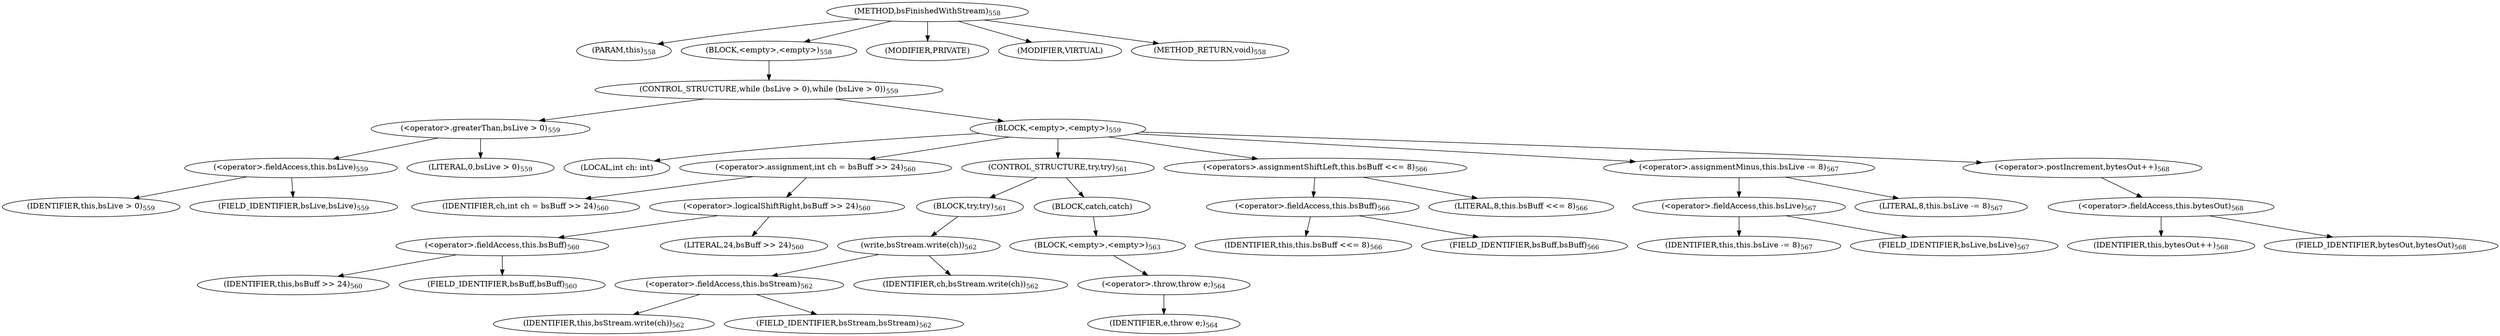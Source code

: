 digraph "bsFinishedWithStream" {  
"1649" [label = <(METHOD,bsFinishedWithStream)<SUB>558</SUB>> ]
"1650" [label = <(PARAM,this)<SUB>558</SUB>> ]
"1651" [label = <(BLOCK,&lt;empty&gt;,&lt;empty&gt;)<SUB>558</SUB>> ]
"1652" [label = <(CONTROL_STRUCTURE,while (bsLive &gt; 0),while (bsLive &gt; 0))<SUB>559</SUB>> ]
"1653" [label = <(&lt;operator&gt;.greaterThan,bsLive &gt; 0)<SUB>559</SUB>> ]
"1654" [label = <(&lt;operator&gt;.fieldAccess,this.bsLive)<SUB>559</SUB>> ]
"1655" [label = <(IDENTIFIER,this,bsLive &gt; 0)<SUB>559</SUB>> ]
"1656" [label = <(FIELD_IDENTIFIER,bsLive,bsLive)<SUB>559</SUB>> ]
"1657" [label = <(LITERAL,0,bsLive &gt; 0)<SUB>559</SUB>> ]
"1658" [label = <(BLOCK,&lt;empty&gt;,&lt;empty&gt;)<SUB>559</SUB>> ]
"1659" [label = <(LOCAL,int ch: int)> ]
"1660" [label = <(&lt;operator&gt;.assignment,int ch = bsBuff &gt;&gt; 24)<SUB>560</SUB>> ]
"1661" [label = <(IDENTIFIER,ch,int ch = bsBuff &gt;&gt; 24)<SUB>560</SUB>> ]
"1662" [label = <(&lt;operator&gt;.logicalShiftRight,bsBuff &gt;&gt; 24)<SUB>560</SUB>> ]
"1663" [label = <(&lt;operator&gt;.fieldAccess,this.bsBuff)<SUB>560</SUB>> ]
"1664" [label = <(IDENTIFIER,this,bsBuff &gt;&gt; 24)<SUB>560</SUB>> ]
"1665" [label = <(FIELD_IDENTIFIER,bsBuff,bsBuff)<SUB>560</SUB>> ]
"1666" [label = <(LITERAL,24,bsBuff &gt;&gt; 24)<SUB>560</SUB>> ]
"1667" [label = <(CONTROL_STRUCTURE,try,try)<SUB>561</SUB>> ]
"1668" [label = <(BLOCK,try,try)<SUB>561</SUB>> ]
"1669" [label = <(write,bsStream.write(ch))<SUB>562</SUB>> ]
"1670" [label = <(&lt;operator&gt;.fieldAccess,this.bsStream)<SUB>562</SUB>> ]
"1671" [label = <(IDENTIFIER,this,bsStream.write(ch))<SUB>562</SUB>> ]
"1672" [label = <(FIELD_IDENTIFIER,bsStream,bsStream)<SUB>562</SUB>> ]
"1673" [label = <(IDENTIFIER,ch,bsStream.write(ch))<SUB>562</SUB>> ]
"1674" [label = <(BLOCK,catch,catch)> ]
"1675" [label = <(BLOCK,&lt;empty&gt;,&lt;empty&gt;)<SUB>563</SUB>> ]
"1676" [label = <(&lt;operator&gt;.throw,throw e;)<SUB>564</SUB>> ]
"1677" [label = <(IDENTIFIER,e,throw e;)<SUB>564</SUB>> ]
"1678" [label = <(&lt;operators&gt;.assignmentShiftLeft,this.bsBuff &lt;&lt;= 8)<SUB>566</SUB>> ]
"1679" [label = <(&lt;operator&gt;.fieldAccess,this.bsBuff)<SUB>566</SUB>> ]
"1680" [label = <(IDENTIFIER,this,this.bsBuff &lt;&lt;= 8)<SUB>566</SUB>> ]
"1681" [label = <(FIELD_IDENTIFIER,bsBuff,bsBuff)<SUB>566</SUB>> ]
"1682" [label = <(LITERAL,8,this.bsBuff &lt;&lt;= 8)<SUB>566</SUB>> ]
"1683" [label = <(&lt;operator&gt;.assignmentMinus,this.bsLive -= 8)<SUB>567</SUB>> ]
"1684" [label = <(&lt;operator&gt;.fieldAccess,this.bsLive)<SUB>567</SUB>> ]
"1685" [label = <(IDENTIFIER,this,this.bsLive -= 8)<SUB>567</SUB>> ]
"1686" [label = <(FIELD_IDENTIFIER,bsLive,bsLive)<SUB>567</SUB>> ]
"1687" [label = <(LITERAL,8,this.bsLive -= 8)<SUB>567</SUB>> ]
"1688" [label = <(&lt;operator&gt;.postIncrement,bytesOut++)<SUB>568</SUB>> ]
"1689" [label = <(&lt;operator&gt;.fieldAccess,this.bytesOut)<SUB>568</SUB>> ]
"1690" [label = <(IDENTIFIER,this,bytesOut++)<SUB>568</SUB>> ]
"1691" [label = <(FIELD_IDENTIFIER,bytesOut,bytesOut)<SUB>568</SUB>> ]
"1692" [label = <(MODIFIER,PRIVATE)> ]
"1693" [label = <(MODIFIER,VIRTUAL)> ]
"1694" [label = <(METHOD_RETURN,void)<SUB>558</SUB>> ]
  "1649" -> "1650" 
  "1649" -> "1651" 
  "1649" -> "1692" 
  "1649" -> "1693" 
  "1649" -> "1694" 
  "1651" -> "1652" 
  "1652" -> "1653" 
  "1652" -> "1658" 
  "1653" -> "1654" 
  "1653" -> "1657" 
  "1654" -> "1655" 
  "1654" -> "1656" 
  "1658" -> "1659" 
  "1658" -> "1660" 
  "1658" -> "1667" 
  "1658" -> "1678" 
  "1658" -> "1683" 
  "1658" -> "1688" 
  "1660" -> "1661" 
  "1660" -> "1662" 
  "1662" -> "1663" 
  "1662" -> "1666" 
  "1663" -> "1664" 
  "1663" -> "1665" 
  "1667" -> "1668" 
  "1667" -> "1674" 
  "1668" -> "1669" 
  "1669" -> "1670" 
  "1669" -> "1673" 
  "1670" -> "1671" 
  "1670" -> "1672" 
  "1674" -> "1675" 
  "1675" -> "1676" 
  "1676" -> "1677" 
  "1678" -> "1679" 
  "1678" -> "1682" 
  "1679" -> "1680" 
  "1679" -> "1681" 
  "1683" -> "1684" 
  "1683" -> "1687" 
  "1684" -> "1685" 
  "1684" -> "1686" 
  "1688" -> "1689" 
  "1689" -> "1690" 
  "1689" -> "1691" 
}
